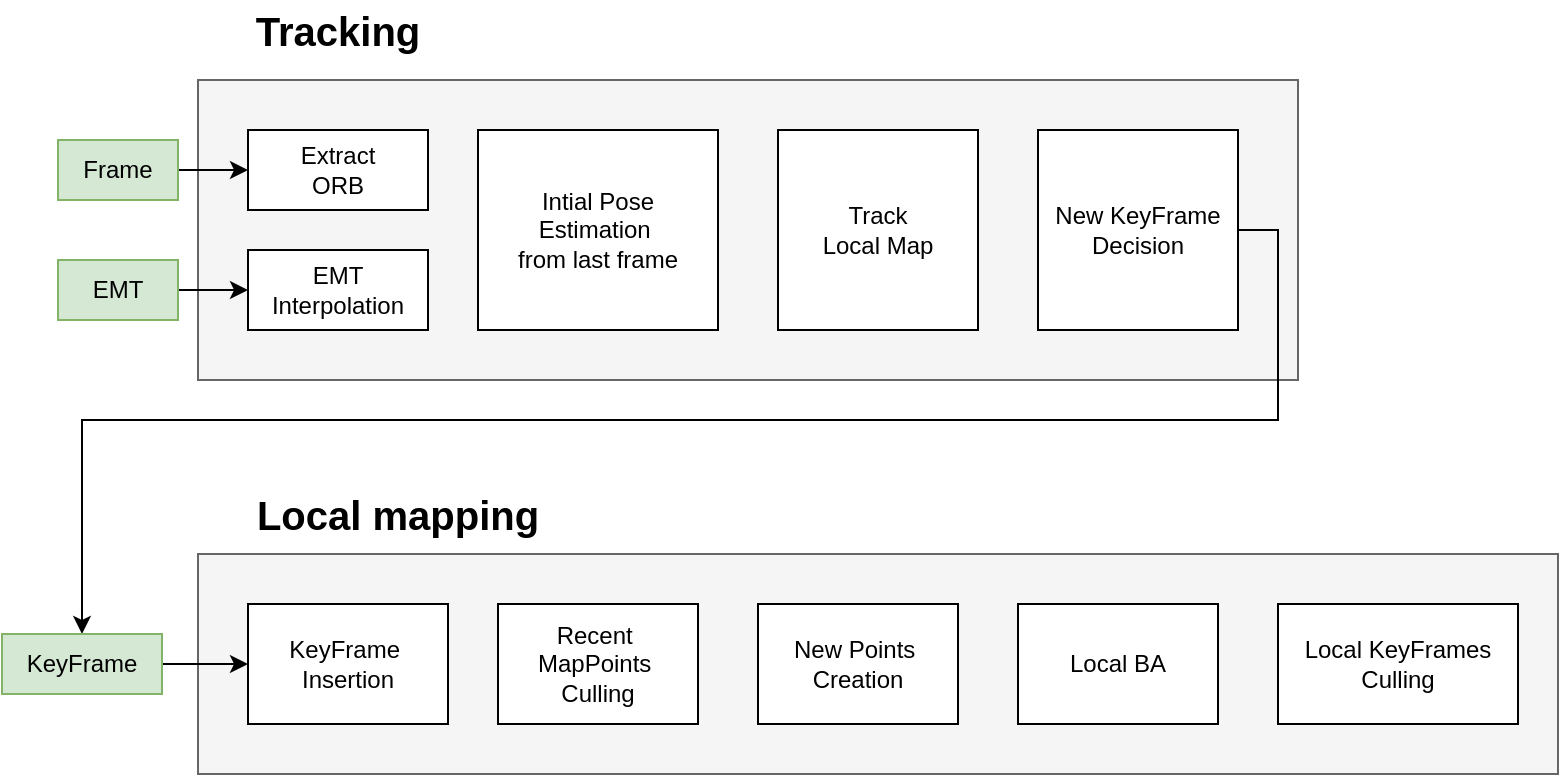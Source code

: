 <mxfile version="21.6.1" type="github">
  <diagram name="第 1 页" id="Hr_lEQbNEFVEDnIRrLe7">
    <mxGraphModel dx="1365" dy="757" grid="1" gridSize="10" guides="1" tooltips="1" connect="1" arrows="1" fold="1" page="1" pageScale="1" pageWidth="827" pageHeight="1169" math="0" shadow="0">
      <root>
        <mxCell id="0" />
        <mxCell id="1" parent="0" />
        <mxCell id="2uFjkKnjg4s8IjeiLckS-5" value="" style="rounded=0;whiteSpace=wrap;html=1;labelBackgroundColor=none;fillColor=#f5f5f5;fontColor=#333333;strokeColor=#666666;" vertex="1" parent="1">
          <mxGeometry x="110" y="50" width="550" height="150" as="geometry" />
        </mxCell>
        <mxCell id="2uFjkKnjg4s8IjeiLckS-15" style="edgeStyle=orthogonalEdgeStyle;rounded=0;orthogonalLoop=1;jettySize=auto;html=1;exitX=1;exitY=0.5;exitDx=0;exitDy=0;" edge="1" parent="1" source="2uFjkKnjg4s8IjeiLckS-2" target="2uFjkKnjg4s8IjeiLckS-6">
          <mxGeometry relative="1" as="geometry" />
        </mxCell>
        <mxCell id="2uFjkKnjg4s8IjeiLckS-2" value="Frame" style="rounded=0;whiteSpace=wrap;html=1;labelBackgroundColor=none;fillColor=#d5e8d4;strokeColor=#82b366;" vertex="1" parent="1">
          <mxGeometry x="40" y="80" width="60" height="30" as="geometry" />
        </mxCell>
        <mxCell id="2uFjkKnjg4s8IjeiLckS-16" style="edgeStyle=orthogonalEdgeStyle;rounded=0;orthogonalLoop=1;jettySize=auto;html=1;exitX=1;exitY=0.5;exitDx=0;exitDy=0;entryX=0;entryY=0.5;entryDx=0;entryDy=0;" edge="1" parent="1" source="2uFjkKnjg4s8IjeiLckS-3" target="2uFjkKnjg4s8IjeiLckS-7">
          <mxGeometry relative="1" as="geometry" />
        </mxCell>
        <mxCell id="2uFjkKnjg4s8IjeiLckS-3" value="EMT" style="rounded=0;whiteSpace=wrap;html=1;labelBackgroundColor=none;fillColor=#d5e8d4;strokeColor=#82b366;" vertex="1" parent="1">
          <mxGeometry x="40" y="140" width="60" height="30" as="geometry" />
        </mxCell>
        <mxCell id="2uFjkKnjg4s8IjeiLckS-6" value="Extract &lt;br&gt;ORB" style="rounded=0;whiteSpace=wrap;html=1;labelBackgroundColor=none;" vertex="1" parent="1">
          <mxGeometry x="135" y="75" width="90" height="40" as="geometry" />
        </mxCell>
        <mxCell id="2uFjkKnjg4s8IjeiLckS-7" value="EMT&lt;br&gt;Interpolation" style="rounded=0;whiteSpace=wrap;html=1;labelBackgroundColor=none;" vertex="1" parent="1">
          <mxGeometry x="135" y="135" width="90" height="40" as="geometry" />
        </mxCell>
        <mxCell id="2uFjkKnjg4s8IjeiLckS-8" value="Intial Pose Estimation&amp;nbsp;&lt;br&gt;from last frame" style="rounded=0;whiteSpace=wrap;html=1;labelBackgroundColor=none;" vertex="1" parent="1">
          <mxGeometry x="250" y="75" width="120" height="100" as="geometry" />
        </mxCell>
        <mxCell id="2uFjkKnjg4s8IjeiLckS-10" value="Track &lt;br&gt;Local Map" style="rounded=0;whiteSpace=wrap;html=1;labelBackgroundColor=none;" vertex="1" parent="1">
          <mxGeometry x="400" y="75" width="100" height="100" as="geometry" />
        </mxCell>
        <mxCell id="2uFjkKnjg4s8IjeiLckS-25" style="edgeStyle=orthogonalEdgeStyle;rounded=0;orthogonalLoop=1;jettySize=auto;html=1;exitX=1;exitY=0.5;exitDx=0;exitDy=0;entryX=0.5;entryY=0;entryDx=0;entryDy=0;" edge="1" parent="1" source="2uFjkKnjg4s8IjeiLckS-11" target="2uFjkKnjg4s8IjeiLckS-17">
          <mxGeometry relative="1" as="geometry">
            <Array as="points">
              <mxPoint x="650" y="125" />
              <mxPoint x="650" y="220" />
              <mxPoint x="52" y="220" />
            </Array>
          </mxGeometry>
        </mxCell>
        <mxCell id="2uFjkKnjg4s8IjeiLckS-11" value="New KeyFrame Decision" style="rounded=0;whiteSpace=wrap;html=1;labelBackgroundColor=none;" vertex="1" parent="1">
          <mxGeometry x="530" y="75" width="100" height="100" as="geometry" />
        </mxCell>
        <mxCell id="2uFjkKnjg4s8IjeiLckS-13" value="Tracking" style="text;html=1;align=center;verticalAlign=middle;whiteSpace=wrap;rounded=0;fontStyle=1;fontSize=20;labelBackgroundColor=none;" vertex="1" parent="1">
          <mxGeometry x="150" y="10" width="60" height="30" as="geometry" />
        </mxCell>
        <mxCell id="2uFjkKnjg4s8IjeiLckS-26" style="edgeStyle=orthogonalEdgeStyle;rounded=0;orthogonalLoop=1;jettySize=auto;html=1;exitX=1;exitY=0.5;exitDx=0;exitDy=0;entryX=0;entryY=0.5;entryDx=0;entryDy=0;" edge="1" parent="1" source="2uFjkKnjg4s8IjeiLckS-17" target="2uFjkKnjg4s8IjeiLckS-19">
          <mxGeometry relative="1" as="geometry" />
        </mxCell>
        <mxCell id="2uFjkKnjg4s8IjeiLckS-18" value="" style="rounded=0;whiteSpace=wrap;html=1;fillColor=#f5f5f5;fontColor=#333333;strokeColor=#666666;direction=south;" vertex="1" parent="1">
          <mxGeometry x="110" y="287" width="680" height="110" as="geometry" />
        </mxCell>
        <mxCell id="2uFjkKnjg4s8IjeiLckS-27" value="" style="edgeStyle=orthogonalEdgeStyle;rounded=0;orthogonalLoop=1;jettySize=auto;html=1;" edge="1" parent="1" source="2uFjkKnjg4s8IjeiLckS-17" target="2uFjkKnjg4s8IjeiLckS-19">
          <mxGeometry relative="1" as="geometry" />
        </mxCell>
        <mxCell id="2uFjkKnjg4s8IjeiLckS-17" value="KeyFrame" style="rounded=0;whiteSpace=wrap;html=1;fillColor=#d5e8d4;strokeColor=#82b366;" vertex="1" parent="1">
          <mxGeometry x="12" y="327" width="80" height="30" as="geometry" />
        </mxCell>
        <mxCell id="2uFjkKnjg4s8IjeiLckS-19" value="KeyFrame&amp;nbsp;&lt;br&gt;Insertion" style="rounded=0;whiteSpace=wrap;html=1;" vertex="1" parent="1">
          <mxGeometry x="135" y="312" width="100" height="60" as="geometry" />
        </mxCell>
        <mxCell id="2uFjkKnjg4s8IjeiLckS-20" value="Recent&amp;nbsp;&lt;br&gt;MapPoints&amp;nbsp;&lt;br&gt;Culling" style="rounded=0;whiteSpace=wrap;html=1;" vertex="1" parent="1">
          <mxGeometry x="260" y="312" width="100" height="60" as="geometry" />
        </mxCell>
        <mxCell id="2uFjkKnjg4s8IjeiLckS-21" value="New Points&amp;nbsp;&lt;br&gt;Creation" style="rounded=0;whiteSpace=wrap;html=1;" vertex="1" parent="1">
          <mxGeometry x="390" y="312" width="100" height="60" as="geometry" />
        </mxCell>
        <mxCell id="2uFjkKnjg4s8IjeiLckS-22" value="Local BA" style="rounded=0;whiteSpace=wrap;html=1;" vertex="1" parent="1">
          <mxGeometry x="520" y="312" width="100" height="60" as="geometry" />
        </mxCell>
        <mxCell id="2uFjkKnjg4s8IjeiLckS-24" value="Local KeyFrames Culling" style="rounded=0;whiteSpace=wrap;html=1;" vertex="1" parent="1">
          <mxGeometry x="650" y="312" width="120" height="60" as="geometry" />
        </mxCell>
        <mxCell id="2uFjkKnjg4s8IjeiLckS-28" value="Local mapping" style="text;html=1;align=center;verticalAlign=middle;whiteSpace=wrap;rounded=0;fontStyle=1;fontSize=20;labelBackgroundColor=none;" vertex="1" parent="1">
          <mxGeometry x="110" y="247" width="200" height="40" as="geometry" />
        </mxCell>
      </root>
    </mxGraphModel>
  </diagram>
</mxfile>
